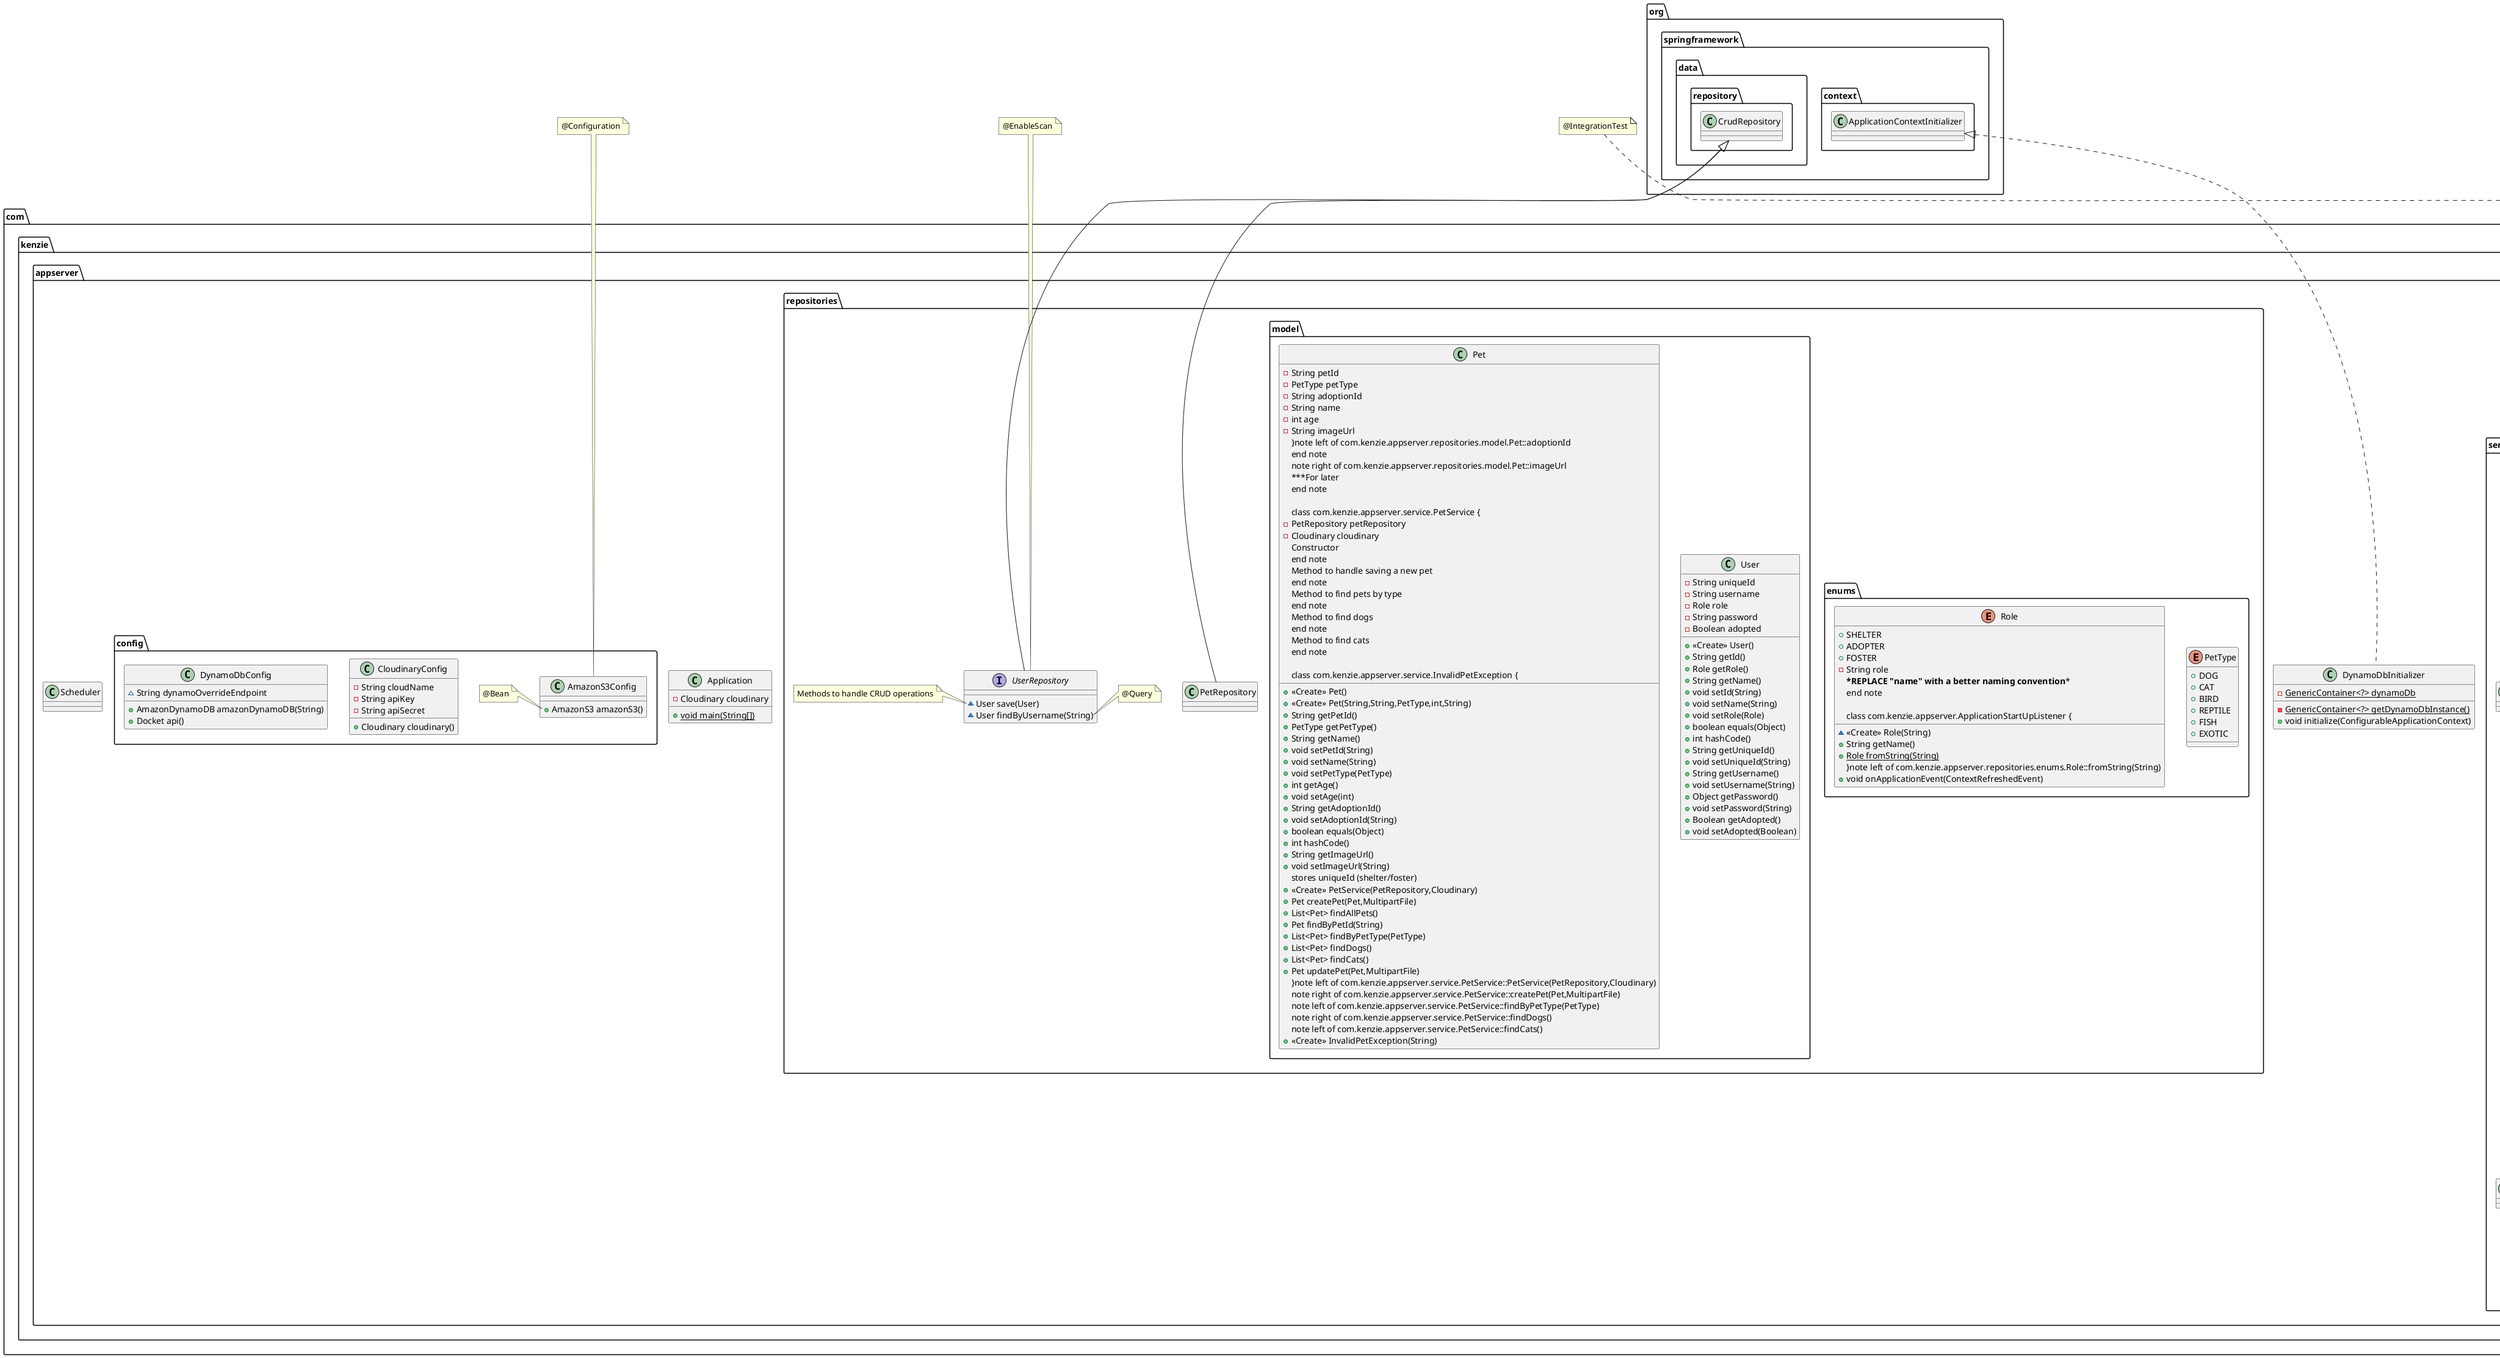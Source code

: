 @startuml
class com.kenzie.appserver.controller.PetController {
- PetService petService
- Cloudinary cloudinary
~ <<Create>> PetController(PetService)
+ ResponseEntity<PetCreateResponse> createPet(PetCreateRequest,MultipartFile)
+ ResponseEntity<Pet> getPetById(String)
}note left of com.kenzie.appserver.controller.PetController::getPetById(String)
 Get a Pet by ID
end note

class com.kenzie.appserver.config.ExecutorServiceConfig {
+ TaskExecutor executorService()
}
class com.kenzie.appserver.Application {
- Cloudinary cloudinary
+ {static} void main(String[])
}
class com.kenzie.appserver.service.UserService {
- UserRepository userRepository
+ <<Create>> UserService(UserRepository)
+ User createUser(User)
+ User findUserByUsername(String)
+ User updateUser(User)
+ String getLoggedInUserId()
+ void deleteUser(String)
+ User authenticateUser(String,String)
}note left of com.kenzie.appserver.service.UserService::UserService(UserRepository)
    private final BCryptPasswordEncoder encoder = new BCryptPasswordEncoder();
end note
note right of com.kenzie.appserver.service.UserService::createUser(User)
 Method to create a new user
end note
note left of com.kenzie.appserver.service.UserService::findUserByUsername(String)
 Method to find a user by username
end note
note right of com.kenzie.appserver.service.UserService::updateUser(User)
 Method to update a user
end note
note left of com.kenzie.appserver.service.UserService::deleteUser(String)
 Method to delete a user
end note

interface com.kenzie.appserver.repositories.PetRepository {
~ Pet findByPetId(String)
~ List<Pet> findByPetType(PetType)
~ List<Pet> findByName(String)
~ List<Pet> findByAge(int)
}note left of com.kenzie.appserver.repositories.PetRepository::findByPetId(String)
 Methods to handle CRUD operations
end note
note right of com.kenzie.appserver.repositories.PetRepository::findByName(String)
 ... other methods
end note

class com.kenzie.appserver.controller.BaseController {
+ ResponseEntity getServiceName()
}
enum com.kenzie.appserver.repositories.enums.PetType {
+  DOG
+  CAT
+  BIRD
+  REPTILE
+  FISH
+  EXOTIC
}
interface com.kenzie.appserver.repositories.UserRepository {
~ User save(User)
~ User findByUsername(String)
}
note top of com.kenzie.appserver.repositories.UserRepository
@EnableScan
end note
note left of com.kenzie.appserver.repositories.UserRepository::save(User)
 Methods to handle CRUD operations
end note
note right of com.kenzie.appserver.repositories.UserRepository::findByUsername(String)
    @Query
end note

class com.kenzie.appserver.DynamoDbInitializer {
- {static} GenericContainer<?> dynamoDb
- {static} GenericContainer<?> getDynamoDbInstance()
+ void initialize(ConfigurableApplicationContext)
}
class com.kenzie.appserver.service.S3Service {
- AmazonS3 s3Client
- {static} String BUCKET_NAME
- {static} Map<String,String> CONTENT_TYPES
- {static} String DEFAULT_CONTENT_TYPE
+ <<Create>> S3Service(AmazonS3)
+ String uploadFile(Pet,MultipartFile)
+ S3Object downloadFile(String)
- String getContentType(String)
}
class com.kenzie.appserver.repositories.model.User {
- String uniqueId
- String username
- Role role
- String password
- Boolean adopted
+ <<Create>> User()
+ String getId()
+ Role getRole()
+ String getName()
+ void setId(String)
+ void setName(String)
+ void setRole(Role)
+ boolean equals(Object)
+ int hashCode()
+ String getUniqueId()
+ void setUniqueId(String)
+ String getUsername()
+ void setUsername(String)
+ Object getPassword()
+ void setPassword(String)
+ Boolean getAdopted()
+ void setAdopted(Boolean)
}
class com.kenzie.appserver.config.CloudinaryConfig {
- String cloudName
- String apiKey
- String apiSecret
+ Cloudinary cloudinary()
}
class com.kenzie.appserver.controller.model.PetCreateRequest {
- String petId
- String name
- PetType petType
- int age
- String imageUrl
+ String getName()
+ void setName(String)
+ PetType getPetType()
+ void setPetType(PetType)
+ int getAge()
+ void setAge(int)
+ String getPetId()
+ void setPetId(String)
}
class AtaCurriculumJavaConventionsPlugin {
- {static} String MIN_SUPPORTED_GRADLE_VERSION
+ void apply(org.gradle.api.internal.project.ProjectInternal)
- {static} ScriptSource scriptSource(Class<?>)
- {static} void assertSupportedByCurrentGradleVersion()
}
note top of AtaCurriculumJavaConventionsPlugin

 * Precompiled ata-curriculum.java-conventions script plugin.
 *
end note

class com.kenzie.appserver.controller.ExampleControllerTest {
- MockMvc mvc
~ ExampleService exampleService
- MockNeat mockNeat
- ObjectMapper mapper
+ void getById_Exists()
+ void createExample_CreateSuccessful()
}
class com.kenzie.appserver.repositories.model.Pet {
- String petId
- PetType petType
- String adoptionId
- String name
- int age
- String imageUrl
+ <<Create>> Pet()
+ <<Create>> Pet(String,String,PetType,int,String)
+ String getPetId()
+ PetType getPetType()
+ String getName()
+ void setPetId(String)
+ void setName(String)
+ void setPetType(PetType)
+ int getAge()
+ void setAge(int)
+ String getAdoptionId()
+ void setAdoptionId(String)
+ boolean equals(Object)
+ int hashCode()
+ String getImageUrl()
+ void setImageUrl(String)
}note left of com.kenzie.appserver.repositories.model.Pet::adoptionId
stores uniqueId (shelter/foster)
end note
note right of com.kenzie.appserver.repositories.model.Pet::imageUrl
 ***For later
end note

class com.kenzie.appserver.service.PetService {
- PetRepository petRepository
- Cloudinary cloudinary
+ <<Create>> PetService(PetRepository,Cloudinary)
+ Pet createPet(Pet,MultipartFile)
+ List<Pet> findAllPets()
+ Pet findByPetId(String)
+ List<Pet> findByPetType(PetType)
+ List<Pet> findDogs()
+ List<Pet> findCats()
+ Pet updatePet(Pet,MultipartFile)
}note left of com.kenzie.appserver.service.PetService::PetService(PetRepository,Cloudinary)
 Constructor
end note
note right of com.kenzie.appserver.service.PetService::createPet(Pet,MultipartFile)
 Method to handle saving a new pet
end note
note left of com.kenzie.appserver.service.PetService::findByPetType(PetType)
 Method to find pets by type
end note
note right of com.kenzie.appserver.service.PetService::findDogs()
 Method to find dogs
end note
note left of com.kenzie.appserver.service.PetService::findCats()
 Method to find cats
end note

class com.kenzie.appserver.service.InvalidPetException {
+ <<Create>> InvalidPetException(String)
}
class com.kenzie.appserver.service.ExampleServiceTest {
- ExampleRepository exampleRepository
- PetService exampleService
~ void setup()
~ void findById()
~ void findByConcertId_invalid()
}
class AtaCurriculumSnippetsConventionsPlugin {
- {static} String MIN_SUPPORTED_GRADLE_VERSION
+ void apply(org.gradle.api.internal.project.ProjectInternal)
- {static} ScriptSource scriptSource(Class<?>)
- {static} void assertSupportedByCurrentGradleVersion()
}
note top of AtaCurriculumSnippetsConventionsPlugin

 * Precompiled ata-curriculum.snippets-conventions script plugin.
 *
end note

enum com.kenzie.appserver.repositories.enums.Role {
+  SHELTER
+  ADOPTER
+  FOSTER
- String role
~ <<Create>> Role(String)
+ String getName()
+ {static} Role fromString(String)
}note left of com.kenzie.appserver.repositories.enums.Role::fromString(String)
 ***REPLACE "name" with a better naming convention***
end note

class com.kenzie.appserver.ApplicationStartUpListener {
+ void onApplicationEvent(ContextRefreshedEvent)
}
class com.kenzie.appserver.config.AmazonS3Config {
+ AmazonS3 amazonS3()
}
note top of com.kenzie.appserver.config.AmazonS3Config
@Configuration
end note
note left of com.kenzie.appserver.config.AmazonS3Config::amazonS3()
    @Bean
end note

class com.kenzie.appserver.service.UniqueIdGenerator {
- {static} String ALPHANUMERIC_STRING
- {static} Set<String> existingIds
+ {static} String generatePetId(PetType)
+ {static} String generateUserId(Role)
+ {static} boolean idExists(String)
}note left of com.kenzie.appserver.service.UniqueIdGenerator::existingIds
 Temporary storage for existing IDs
end note

class com.kenzie.appserver.controller.UserController {
- UserService userService
+ <<Create>> UserController(UserService)
+ ResponseEntity<User> createUser(User)
+ ResponseEntity<User> getUserByUsername(String)
+ ResponseEntity<User> updateUser(User)
+ ResponseEntity<Void> deleteUser(String)
}
class AtaCurriculumDaggerConventionsPlugin {
- {static} String MIN_SUPPORTED_GRADLE_VERSION
+ void apply(org.gradle.api.internal.project.ProjectInternal)
- {static} ScriptSource scriptSource(Class<?>)
- {static} void assertSupportedByCurrentGradleVersion()
}
note top of AtaCurriculumDaggerConventionsPlugin

 * Precompiled ata-curriculum.dagger-conventions script plugin.
 *
end note

class com.kenzie.appserver.service.PetServiceTest {
- PetRepository petRepository
- PetService petService
- Cloudinary cloudinary
~ void setup()
~ void findByPetId()
~ void findByPetId_invalid()
}
class com.kenzie.appserver.Scheduler {
}
class AtaCurriculumIntegrationTestConventionsPlugin {
- {static} String MIN_SUPPORTED_GRADLE_VERSION
+ void apply(org.gradle.api.internal.project.ProjectInternal)
- {static} ScriptSource scriptSource(Class<?>)
- {static} void assertSupportedByCurrentGradleVersion()
}
note top of AtaCurriculumIntegrationTestConventionsPlugin

 * Precompiled ata-curriculum.integration-test-conventions script plugin.
 *
end note

class com.kenzie.appserver.controller.model.PetCreateResponse {
- String petId
- String name
- PetType petType
- int age
- String imageUrl
+ String getPetId()
+ void setPetId(String)
+ String getName()
+ void setName(String)
+ PetType getPetType()
+ void setPetType(PetType)
+ int getAge()
+ void setAge(int)
+ String getImageUrl()
+ void setImageUrl(String)
}
class com.kenzie.appserver.config.DynamoDbConfig {
~ String dynamoOverrideEndpoint
+ AmazonDynamoDB amazonDynamoDB(String)
+ Docket api()
}
class com.kenzie.appserver.controller.PetControllerTest {
- {static} MediaType JSON
- MockMvc mvc
- PetService petService
- MockNeat mockNeat
- ObjectMapper mapper
+ void setUp()
- ObjectMapper createObjectMapper()
+ void getById_Exists()
+ void createPet_CreateSuccessful()
}
note top of com.kenzie.appserver.controller.PetControllerTest
@IntegrationTest
end note



org.springframework.data.repository.CrudRepository <|-- com.kenzie.appserver.repositories.PetRepository
org.springframework.data.repository.CrudRepository <|-- com.kenzie.appserver.repositories.UserRepository
org.springframework.context.ApplicationContextInitializer <|.. com.kenzie.appserver.DynamoDbInitializer
Plugin <|.. AtaCurriculumJavaConventionsPlugin
com.kenzie.appserver.service.RuntimeException <|-- com.kenzie.appserver.service.InvalidPetException
Plugin <|.. AtaCurriculumSnippetsConventionsPlugin
Plugin <|.. AtaCurriculumDaggerConventionsPlugin
Plugin <|.. AtaCurriculumIntegrationTestConventionsPlugin
@enduml